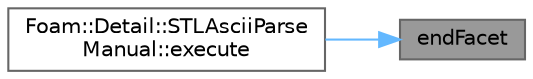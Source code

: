 digraph "endFacet"
{
 // LATEX_PDF_SIZE
  bgcolor="transparent";
  edge [fontname=Helvetica,fontsize=10,labelfontname=Helvetica,labelfontsize=10];
  node [fontname=Helvetica,fontsize=10,shape=box,height=0.2,width=0.4];
  rankdir="RL";
  Node1 [id="Node000001",label="endFacet",height=0.2,width=0.4,color="gray40", fillcolor="grey60", style="filled", fontcolor="black",tooltip=" "];
  Node1 -> Node2 [id="edge1_Node000001_Node000002",dir="back",color="steelblue1",style="solid",tooltip=" "];
  Node2 [id="Node000002",label="Foam::Detail::STLAsciiParse\lManual::execute",height=0.2,width=0.4,color="grey40", fillcolor="white", style="filled",URL="$classFoam_1_1Detail_1_1STLAsciiParseManual.html#a255f45bfb936b3a08866a4fd784f7258",tooltip=" "];
}
